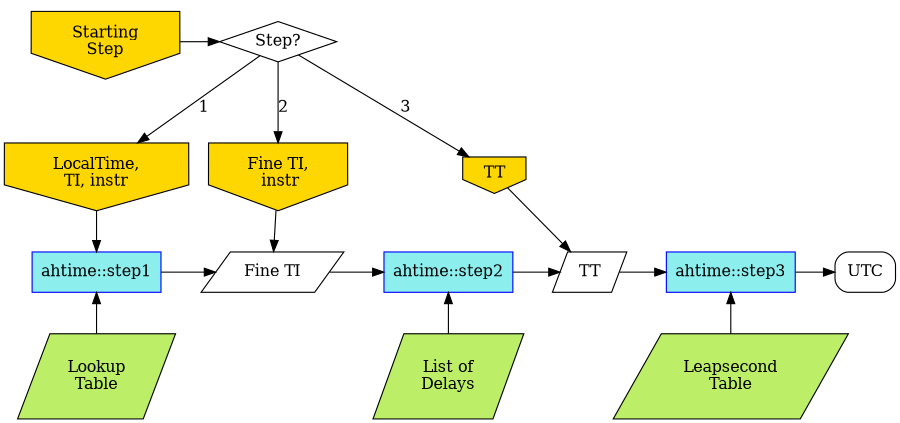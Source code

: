 digraph ahtime_flow {
  size="6,4"
  inp_start [shape=invhouse,style=filled,fillcolor="gold",
             label="Starting\nStep"];
  qst_step  [shape=diamond,label="Step?"];
  {rank=same; "inp_start" "qst_step"}

  inp_step1 [shape=invhouse,style=filled,fillcolor="gold",
             label="LocalTime,\nTI, instr"];
  inp_step2 [shape=invhouse,style=filled,fillcolor="gold",
             label="Fine TI,\n instr"];
  inp_step3 [shape=invhouse,style=filled,fillcolor="gold",label="TT"];
  {rank=same; "inp_step1" "inp_step2" "inp_step3"}

  rct_step1 [shape=rect,style=filled,color="blue",fillcolor="darkslategray2",
             label="ahtime::step1",URL="\ref ahtime::step1"];
  prl_fine  [shape=parallelogram,label="Fine TI"];
  rct_step2 [shape=rect,style=filled,color="blue",fillcolor="darkslategray2",
             label="ahtime::step2",URL="\ref ahtime::step2"];
  prl_tt    [shape=parallelogram,label="TT"];
  rct_step3 [shape=rect,style=filled,color="blue",fillcolor="darkslategray2",
             label="ahtime::step3",URL="\ref ahtime::step3"];
  rnd_end   [shape=rect,style=rounded,label="UTC"];
  {rank=same; "rct_step1" "prl_fine" "rct_step2" "prl_tt" "rct_step3" "rnd_end"}

  prl_look  [shape=parallelogram,style=filled,fillcolor="darkolivegreen2",
             label="Lookup\nTable"];
  prl_delay [shape=parallelogram,style=filled,fillcolor="darkolivegreen2",
             label="List of\nDelays"];
  prl_leap  [shape=parallelogram,style=filled,fillcolor="darkolivegreen2",
             label="Leapsecond\nTable"];
  {rank=same; "prl_look" "prl_delay" "prl_leap"}

  inp_start -> qst_step;
  qst_step  -> inp_step1 [label="1"];
  qst_step  -> inp_step2 [label="2"];
  qst_step  -> inp_step3 [label="3"];

  inp_step1 -> rct_step1;
  inp_step2 -> prl_fine;
  inp_step3 -> prl_tt;

  rct_step1 -> prl_fine;
  prl_fine  -> rct_step2;
  rct_step2 -> prl_tt;
  prl_tt    -> rct_step3;
  rct_step3 -> rnd_end;

  rct_step1 -> prl_look [dir=back];
  rct_step2 -> prl_delay [dir=back];
  rct_step3 -> prl_leap [dir=back];
}
